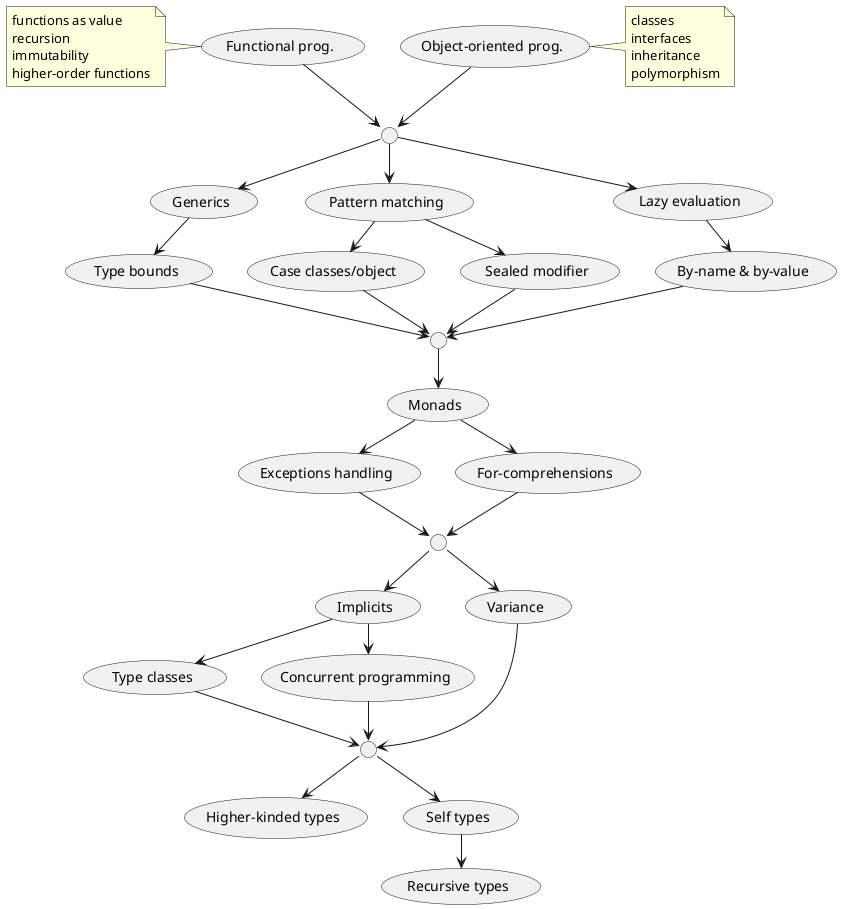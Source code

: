 @startuml learning-path

' left to right direction
skinparam ranksep 30

(Object-oriented prog.) as OOP
(Functional prog.) as FP
circle " " as L1
note left of FP
  functions as value
  recursion
  immutability
  higher-order functions
end note
note right of OOP
  classes
  interfaces
  inheritance
  polymorphism
end note

OOP   --> L1
FP    --> L1

(Generics) as Gen
(Pattern matching) as Pattern
(By-name & by-value) as NameVsValue
(Case classes/object) as Case
(Sealed modifier) as Sealed
(Type bounds) as Bounds
(Lazy evaluation) as Lazy

L1      --> Gen
L1      --> Pattern
L1      --> Lazy
Gen     --> Bounds
Lazy    --> NameVsValue
Pattern --> Sealed
Pattern --> Case

(Monads) as Monads
(Exceptions handling) as Exc
(For-comprehensions) as ForComp
circle " " as L2

Bounds      --> L2
Case        --> L2
Sealed      --> L2
NameVsValue --> L2
L2          --> Monads
Monads      --> ForComp
Monads      --> Exc

(Implicits)
(Type classes) as TP
(Variance) as Var
(Concurrent programming) as Conc
circle " " as L3

ForComp   --> L3
Exc       --> L3
L3        --> Implicits
L3        --> Var
Implicits --> Conc
Implicits --> TP

(Higher-kinded types) as HKT
(Self types) as Self
(Recursive types) as RecTpe
circle " " as L4

Conc    --> L4
TP      --> L4
Var     --> L4
L4      --> HKT
L4      --> Self
Self    --> RecTpe
@enduml
